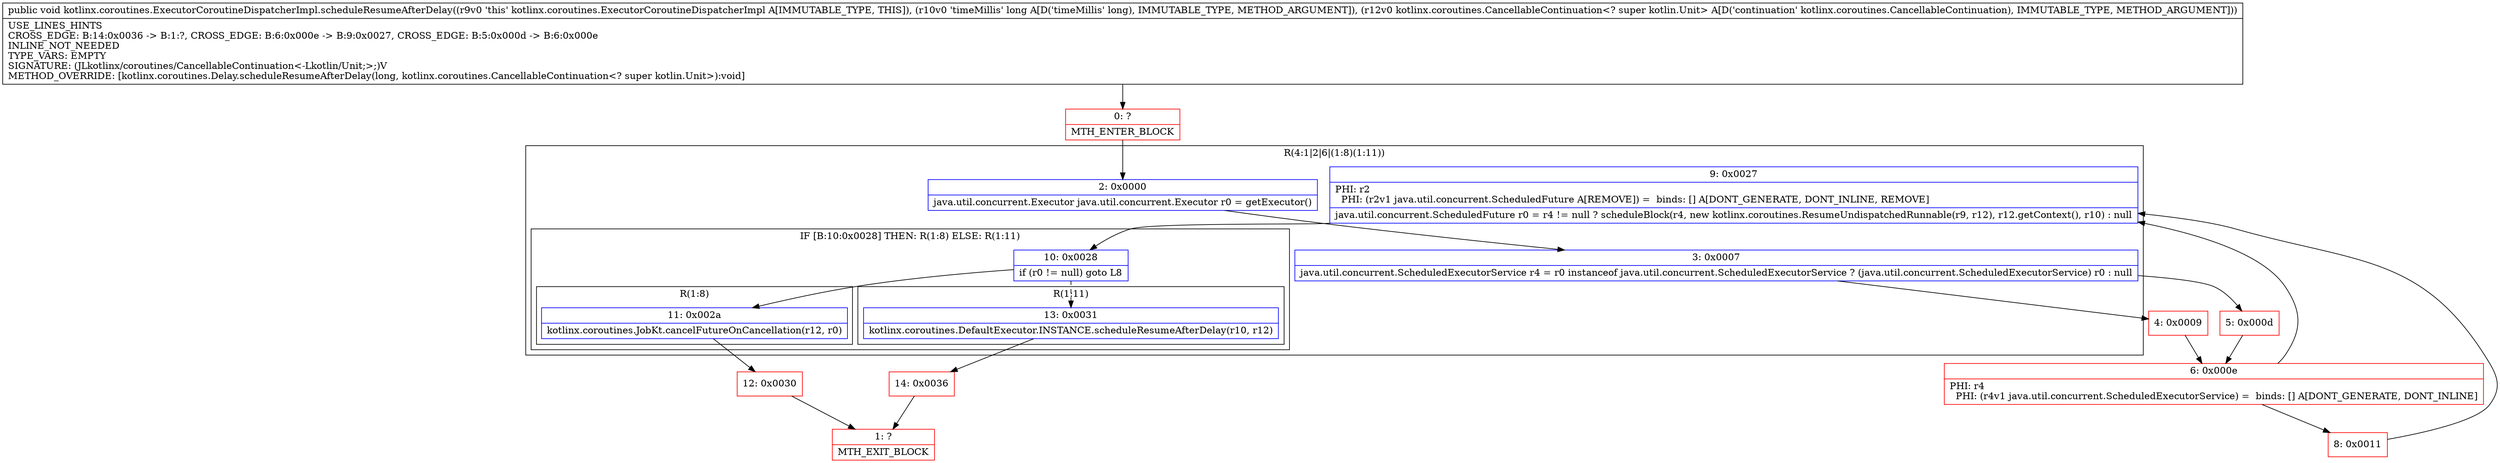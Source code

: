 digraph "CFG forkotlinx.coroutines.ExecutorCoroutineDispatcherImpl.scheduleResumeAfterDelay(JLkotlinx\/coroutines\/CancellableContinuation;)V" {
subgraph cluster_Region_1840688807 {
label = "R(4:1|2|6|(1:8)(1:11))";
node [shape=record,color=blue];
Node_2 [shape=record,label="{2\:\ 0x0000|java.util.concurrent.Executor java.util.concurrent.Executor r0 = getExecutor()\l}"];
Node_3 [shape=record,label="{3\:\ 0x0007|java.util.concurrent.ScheduledExecutorService r4 = r0 instanceof java.util.concurrent.ScheduledExecutorService ? (java.util.concurrent.ScheduledExecutorService) r0 : null\l}"];
Node_9 [shape=record,label="{9\:\ 0x0027|PHI: r2 \l  PHI: (r2v1 java.util.concurrent.ScheduledFuture A[REMOVE]) =  binds: [] A[DONT_GENERATE, DONT_INLINE, REMOVE]\l|java.util.concurrent.ScheduledFuture r0 = r4 != null ? scheduleBlock(r4, new kotlinx.coroutines.ResumeUndispatchedRunnable(r9, r12), r12.getContext(), r10) : null\l}"];
subgraph cluster_IfRegion_546663848 {
label = "IF [B:10:0x0028] THEN: R(1:8) ELSE: R(1:11)";
node [shape=record,color=blue];
Node_10 [shape=record,label="{10\:\ 0x0028|if (r0 != null) goto L8\l}"];
subgraph cluster_Region_103655180 {
label = "R(1:8)";
node [shape=record,color=blue];
Node_11 [shape=record,label="{11\:\ 0x002a|kotlinx.coroutines.JobKt.cancelFutureOnCancellation(r12, r0)\l}"];
}
subgraph cluster_Region_555374100 {
label = "R(1:11)";
node [shape=record,color=blue];
Node_13 [shape=record,label="{13\:\ 0x0031|kotlinx.coroutines.DefaultExecutor.INSTANCE.scheduleResumeAfterDelay(r10, r12)\l}"];
}
}
}
Node_0 [shape=record,color=red,label="{0\:\ ?|MTH_ENTER_BLOCK\l}"];
Node_4 [shape=record,color=red,label="{4\:\ 0x0009}"];
Node_6 [shape=record,color=red,label="{6\:\ 0x000e|PHI: r4 \l  PHI: (r4v1 java.util.concurrent.ScheduledExecutorService) =  binds: [] A[DONT_GENERATE, DONT_INLINE]\l}"];
Node_8 [shape=record,color=red,label="{8\:\ 0x0011}"];
Node_12 [shape=record,color=red,label="{12\:\ 0x0030}"];
Node_1 [shape=record,color=red,label="{1\:\ ?|MTH_EXIT_BLOCK\l}"];
Node_14 [shape=record,color=red,label="{14\:\ 0x0036}"];
Node_5 [shape=record,color=red,label="{5\:\ 0x000d}"];
MethodNode[shape=record,label="{public void kotlinx.coroutines.ExecutorCoroutineDispatcherImpl.scheduleResumeAfterDelay((r9v0 'this' kotlinx.coroutines.ExecutorCoroutineDispatcherImpl A[IMMUTABLE_TYPE, THIS]), (r10v0 'timeMillis' long A[D('timeMillis' long), IMMUTABLE_TYPE, METHOD_ARGUMENT]), (r12v0 kotlinx.coroutines.CancellableContinuation\<? super kotlin.Unit\> A[D('continuation' kotlinx.coroutines.CancellableContinuation), IMMUTABLE_TYPE, METHOD_ARGUMENT]))  | USE_LINES_HINTS\lCROSS_EDGE: B:14:0x0036 \-\> B:1:?, CROSS_EDGE: B:6:0x000e \-\> B:9:0x0027, CROSS_EDGE: B:5:0x000d \-\> B:6:0x000e\lINLINE_NOT_NEEDED\lTYPE_VARS: EMPTY\lSIGNATURE: (JLkotlinx\/coroutines\/CancellableContinuation\<\-Lkotlin\/Unit;\>;)V\lMETHOD_OVERRIDE: [kotlinx.coroutines.Delay.scheduleResumeAfterDelay(long, kotlinx.coroutines.CancellableContinuation\<? super kotlin.Unit\>):void]\l}"];
MethodNode -> Node_0;Node_2 -> Node_3;
Node_3 -> Node_4;
Node_3 -> Node_5;
Node_9 -> Node_10;
Node_10 -> Node_11;
Node_10 -> Node_13[style=dashed];
Node_11 -> Node_12;
Node_13 -> Node_14;
Node_0 -> Node_2;
Node_4 -> Node_6;
Node_6 -> Node_8;
Node_6 -> Node_9;
Node_8 -> Node_9;
Node_12 -> Node_1;
Node_14 -> Node_1;
Node_5 -> Node_6;
}

